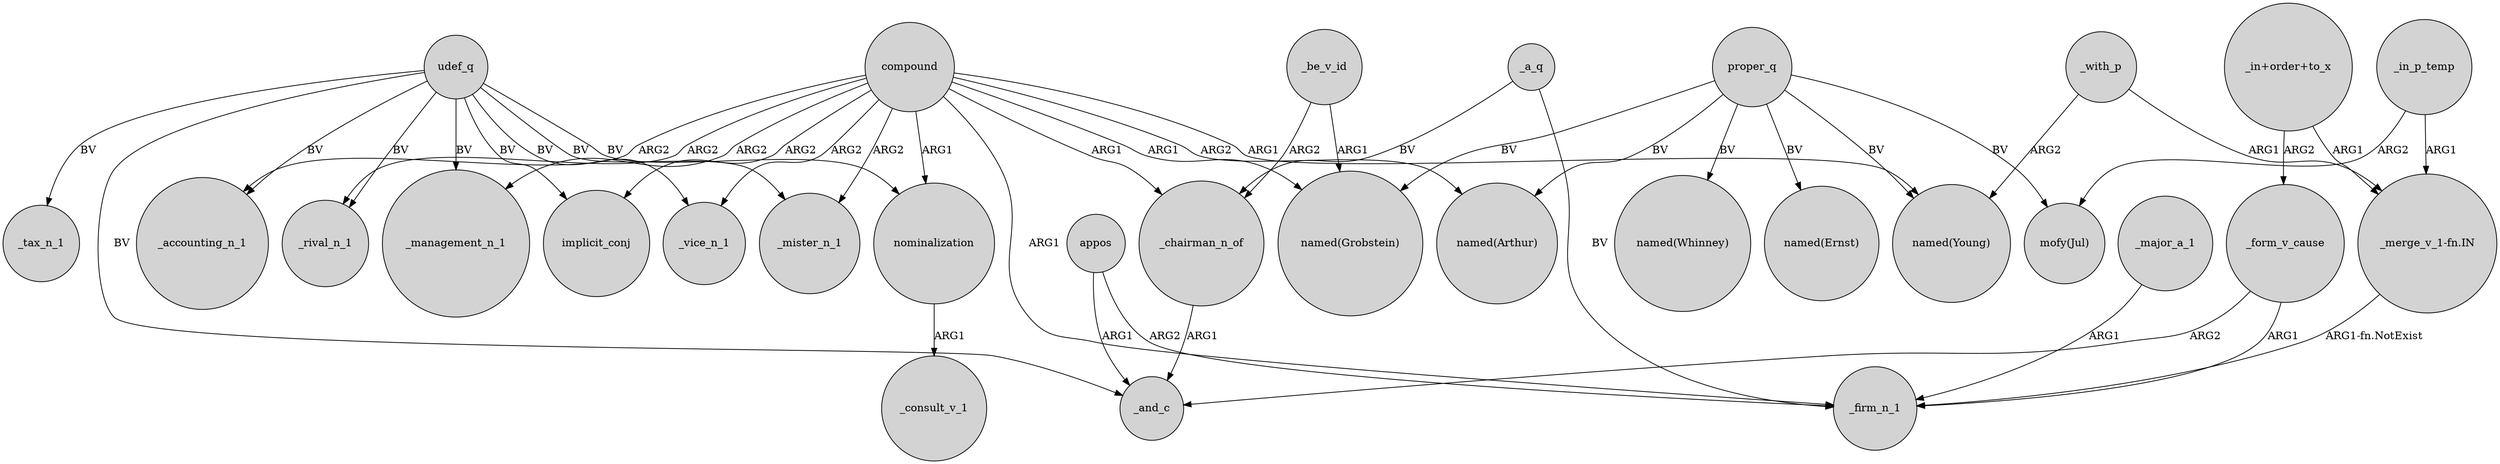 digraph {
	node [shape=circle style=filled]
	compound -> _vice_n_1 [label=ARG2]
	compound -> implicit_conj [label=ARG2]
	proper_q -> "mofy(Jul)" [label=BV]
	compound -> _chairman_n_of [label=ARG1]
	"_in+order+to_x" -> "_merge_v_1-fn.IN" [label=ARG1]
	appos -> _firm_n_1 [label=ARG2]
	appos -> _and_c [label=ARG1]
	compound -> _mister_n_1 [label=ARG2]
	proper_q -> "named(Whinney)" [label=BV]
	_a_q -> _firm_n_1 [label=BV]
	_in_p_temp -> "_merge_v_1-fn.IN" [label=ARG1]
	udef_q -> _mister_n_1 [label=BV]
	compound -> _management_n_1 [label=ARG2]
	"_merge_v_1-fn.IN" -> _firm_n_1 [label="ARG1-fn.NotExist"]
	_with_p -> "named(Young)" [label=ARG2]
	compound -> "named(Young)" [label=ARG1]
	udef_q -> _management_n_1 [label=BV]
	udef_q -> implicit_conj [label=BV]
	_chairman_n_of -> _and_c [label=ARG1]
	udef_q -> _vice_n_1 [label=BV]
	_with_p -> "_merge_v_1-fn.IN" [label=ARG1]
	compound -> "named(Grobstein)" [label=ARG1]
	compound -> _rival_n_1 [label=ARG2]
	udef_q -> _tax_n_1 [label=BV]
	_in_p_temp -> "mofy(Jul)" [label=ARG2]
	proper_q -> "named(Grobstein)" [label=BV]
	_be_v_id -> _chairman_n_of [label=ARG2]
	proper_q -> "named(Ernst)" [label=BV]
	compound -> _firm_n_1 [label=ARG1]
	udef_q -> nominalization [label=BV]
	_a_q -> _chairman_n_of [label=BV]
	_form_v_cause -> _and_c [label=ARG2]
	_be_v_id -> "named(Grobstein)" [label=ARG1]
	udef_q -> _rival_n_1 [label=BV]
	_major_a_1 -> _firm_n_1 [label=ARG1]
	proper_q -> "named(Young)" [label=BV]
	nominalization -> _consult_v_1 [label=ARG1]
	compound -> "named(Arthur)" [label=ARG2]
	udef_q -> _and_c [label=BV]
	udef_q -> _accounting_n_1 [label=BV]
	_form_v_cause -> _firm_n_1 [label=ARG1]
	compound -> nominalization [label=ARG1]
	"_in+order+to_x" -> _form_v_cause [label=ARG2]
	compound -> _accounting_n_1 [label=ARG2]
	proper_q -> "named(Arthur)" [label=BV]
}
